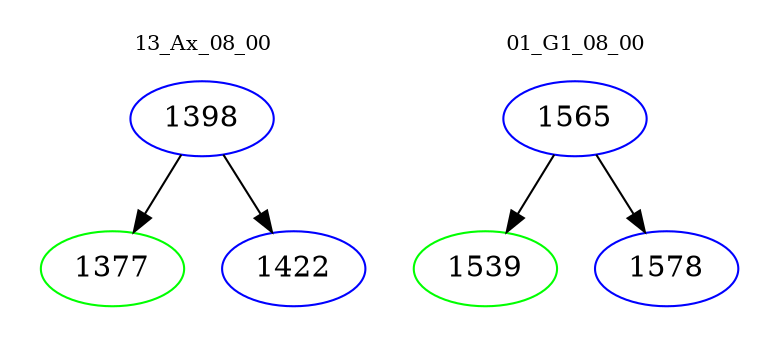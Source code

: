 digraph{
subgraph cluster_0 {
color = white
label = "13_Ax_08_00";
fontsize=10;
T0_1398 [label="1398", color="blue"]
T0_1398 -> T0_1377 [color="black"]
T0_1377 [label="1377", color="green"]
T0_1398 -> T0_1422 [color="black"]
T0_1422 [label="1422", color="blue"]
}
subgraph cluster_1 {
color = white
label = "01_G1_08_00";
fontsize=10;
T1_1565 [label="1565", color="blue"]
T1_1565 -> T1_1539 [color="black"]
T1_1539 [label="1539", color="green"]
T1_1565 -> T1_1578 [color="black"]
T1_1578 [label="1578", color="blue"]
}
}
